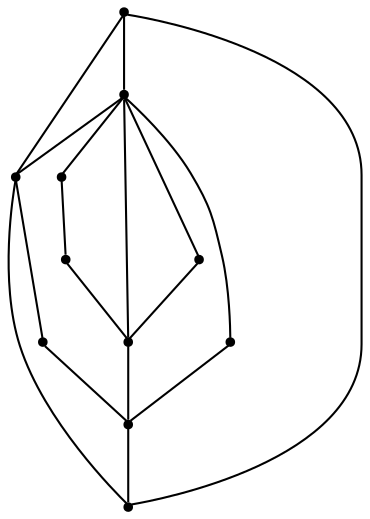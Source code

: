 graph {
  node [shape=point,comment="{\"directed\":false,\"doi\":\"10.1007/978-3-319-27261-0_37\",\"figure\":\"3 (3)\"}"]

  v0 [pos="597.0734313560426,1244.2518134617228"]
  v1 [pos="514.7476212774556,1211.3188535240424"]
  v2 [pos="415.96419076949,1260.711155718155"]
  v3 [pos="300.7070678595729,1227.7847771010468"]
  v4 [pos="481.8204893845891,1194.85560062785"]
  v5 [pos="383.6267460681451,1244.2466310691948"]
  v6 [pos="448.89129086814756,1277.1774290271703"]
  v7 [pos="597.6108011769031,1310.1073049643894"]
  v8 [pos="300.0467657301978,1310.1073049643896"]
  v9 [pos="597.1815793574423,1178.3910759788898"]
  v10 [pos="448.89129086814756,1178.3910759788898"]

  v0 -- v7 [id="-1",pos="597.0734313560426,1244.2518134617228 613.539397765244,1310.1047614588542 613.539397765244,1310.1047614588542 613.539397765244,1310.1047614588542 597.6108011769031,1310.1073049643894 597.6108011769031,1310.1073049643894 597.6108011769031,1310.1073049643894"]
  v3 -- v10 [id="-2",pos="300.7070678595729,1227.7847771010468 448.89129086814756,1178.3910759788898 448.89129086814756,1178.3910759788898 448.89129086814756,1178.3910759788898"]
  v9 -- v4 [id="-3",pos="597.1815793574423,1178.3910759788898 942.8293481002934,1178.3921251749232 942.8293481002934,1178.3921251749232 942.8293481002934,1178.3921251749232 942.8293481002934,1145.4609774849364 942.8293481002934,1145.4609774849364 942.8293481002934,1145.4609774849364 481.8204893845891,1194.85560062785 481.8204893845891,1194.85560062785 481.8204893845891,1194.85560062785"]
  v4 -- v3 [id="-6",pos="481.8204893845891,1194.85560062785 284.241117347476,1145.462249237704 284.241117347476,1145.462249237704 284.241117347476,1145.462249237704 300.7070678595729,1227.7847771010468 300.7070678595729,1227.7847771010468 300.7070678595729,1227.7847771010468"]
  v10 -- v9 [id="-8",pos="448.89129086814756,1178.3910759788898 597.1815793574423,1178.3910759788898 597.1815793574423,1178.3910759788898 597.1815793574423,1178.3910759788898"]
  v8 -- v2 [id="-11",pos="300.0467657301978,1310.1073049643896 415.96419076949,1260.711155718155 415.96419076949,1260.711155718155 415.96419076949,1260.711155718155"]
  v2 -- v7 [id="-12",pos="415.96419076949,1260.711155718155 597.6108011769031,1310.1073049643894 597.6108011769031,1310.1073049643894 597.6108011769031,1310.1073049643894"]
  v8 -- v3 [id="-13",pos="300.0467657301978,1310.1073049643896 284.2452823888352,1310.1047614588542 284.2452823888352,1310.1047614588542 284.2452823888352,1310.1047614588542 300.7070678595729,1227.7847771010468 300.7070678595729,1227.7847771010468 300.7070678595729,1227.7847771010468"]
  v8 -- v7 [id="-18",pos="300.0467657301978,1310.1073049643896 284.2452823888352,1310.1031081802562 284.2452823888352,1310.1031081802562 284.2452823888352,1310.1031081802562 284.2452823888352,1343.034637396073 284.2452823888352,1343.034637396073 284.2452823888352,1343.034637396073 613.539397765244,1343.034637396073 613.539397765244,1343.034637396073 613.539397765244,1343.034637396073 613.539397765244,1310.1031081802562 613.539397765244,1310.1031081802562 613.539397765244,1310.1031081802562 597.6108011769031,1310.1073049643894 597.6108011769031,1310.1073049643894 597.6108011769031,1310.1073049643894"]
  v3 -- v6 [id="-22",pos="300.7070678595729,1227.7847771010468 448.89129086814756,1277.1774290271703 448.89129086814756,1277.1774290271703 448.89129086814756,1277.1774290271703"]
  v5 -- v4 [id="-23",pos="383.6267460681451,1244.2466310691948 481.8204893845891,1194.85560062785 481.8204893845891,1194.85560062785 481.8204893845891,1194.85560062785"]
  v4 -- v0 [id="-24",pos="481.8204893845891,1194.85560062785 597.0734313560426,1244.2518134617228 597.0734313560426,1244.2518134617228 597.0734313560426,1244.2518134617228"]
  v3 -- v5 [id="-26",pos="300.7070678595729,1227.7847771010468 383.6267460681451,1244.2466310691948 383.6267460681451,1244.2466310691948 383.6267460681451,1244.2466310691948"]
  v3 -- v2 [id="-30",pos="300.7070678595729,1227.7847771010468 415.96419076949,1260.711155718155 415.96419076949,1260.711155718155 415.96419076949,1260.711155718155"]
  v2 -- v1 [id="-31",pos="415.96419076949,1260.711155718155 514.7476212774556,1211.3188535240424 514.7476212774556,1211.3188535240424 514.7476212774556,1211.3188535240424"]
  v1 -- v0 [id="-32",pos="514.7476212774556,1211.3188535240424 597.0734313560426,1244.2518134617228 597.0734313560426,1244.2518134617228 597.0734313560426,1244.2518134617228"]
  v6 -- v0 [id="-39",pos="448.89129086814756,1277.1774290271703 597.0734313560426,1244.2518134617228 597.0734313560426,1244.2518134617228 597.0734313560426,1244.2518134617228"]
}